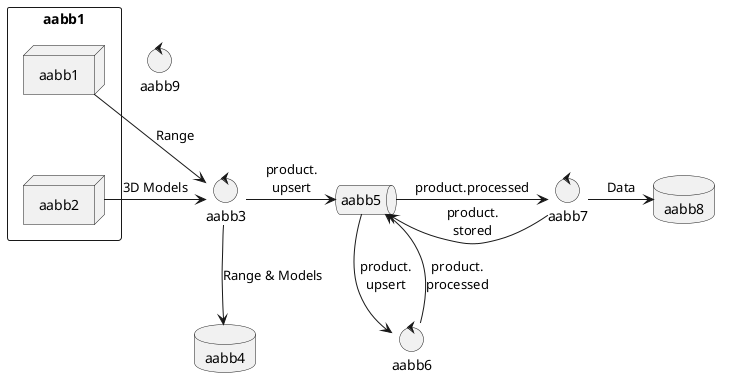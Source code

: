 @startuml

'skinparam ranksep 5
'skinparam nodesep 5

rectangle "aabb1" {
    node aabb1 as a1
    node aabb2 as a2
}
a1 --[hidden]> a2

control "aabb3" as a3
database "aabb4" as a4
queue "aabb5" as a5
control "aabb6" as a6
control "aabb7" as a7
database "aabb8" as a8
control "aabb9" as a9

a1 -> a3: Range
a2 -> a3: 3D Models
a3 -down-> a4: Range & Models
a3 -> a5: product.\nupsert

a5 -down-> a6: product.\nupsert
a6 -> a5: product.\nprocessed

a5 -> a7: product.processed
a7 -> a8: Data
a7 -> a5: product.\nstored


@enduml